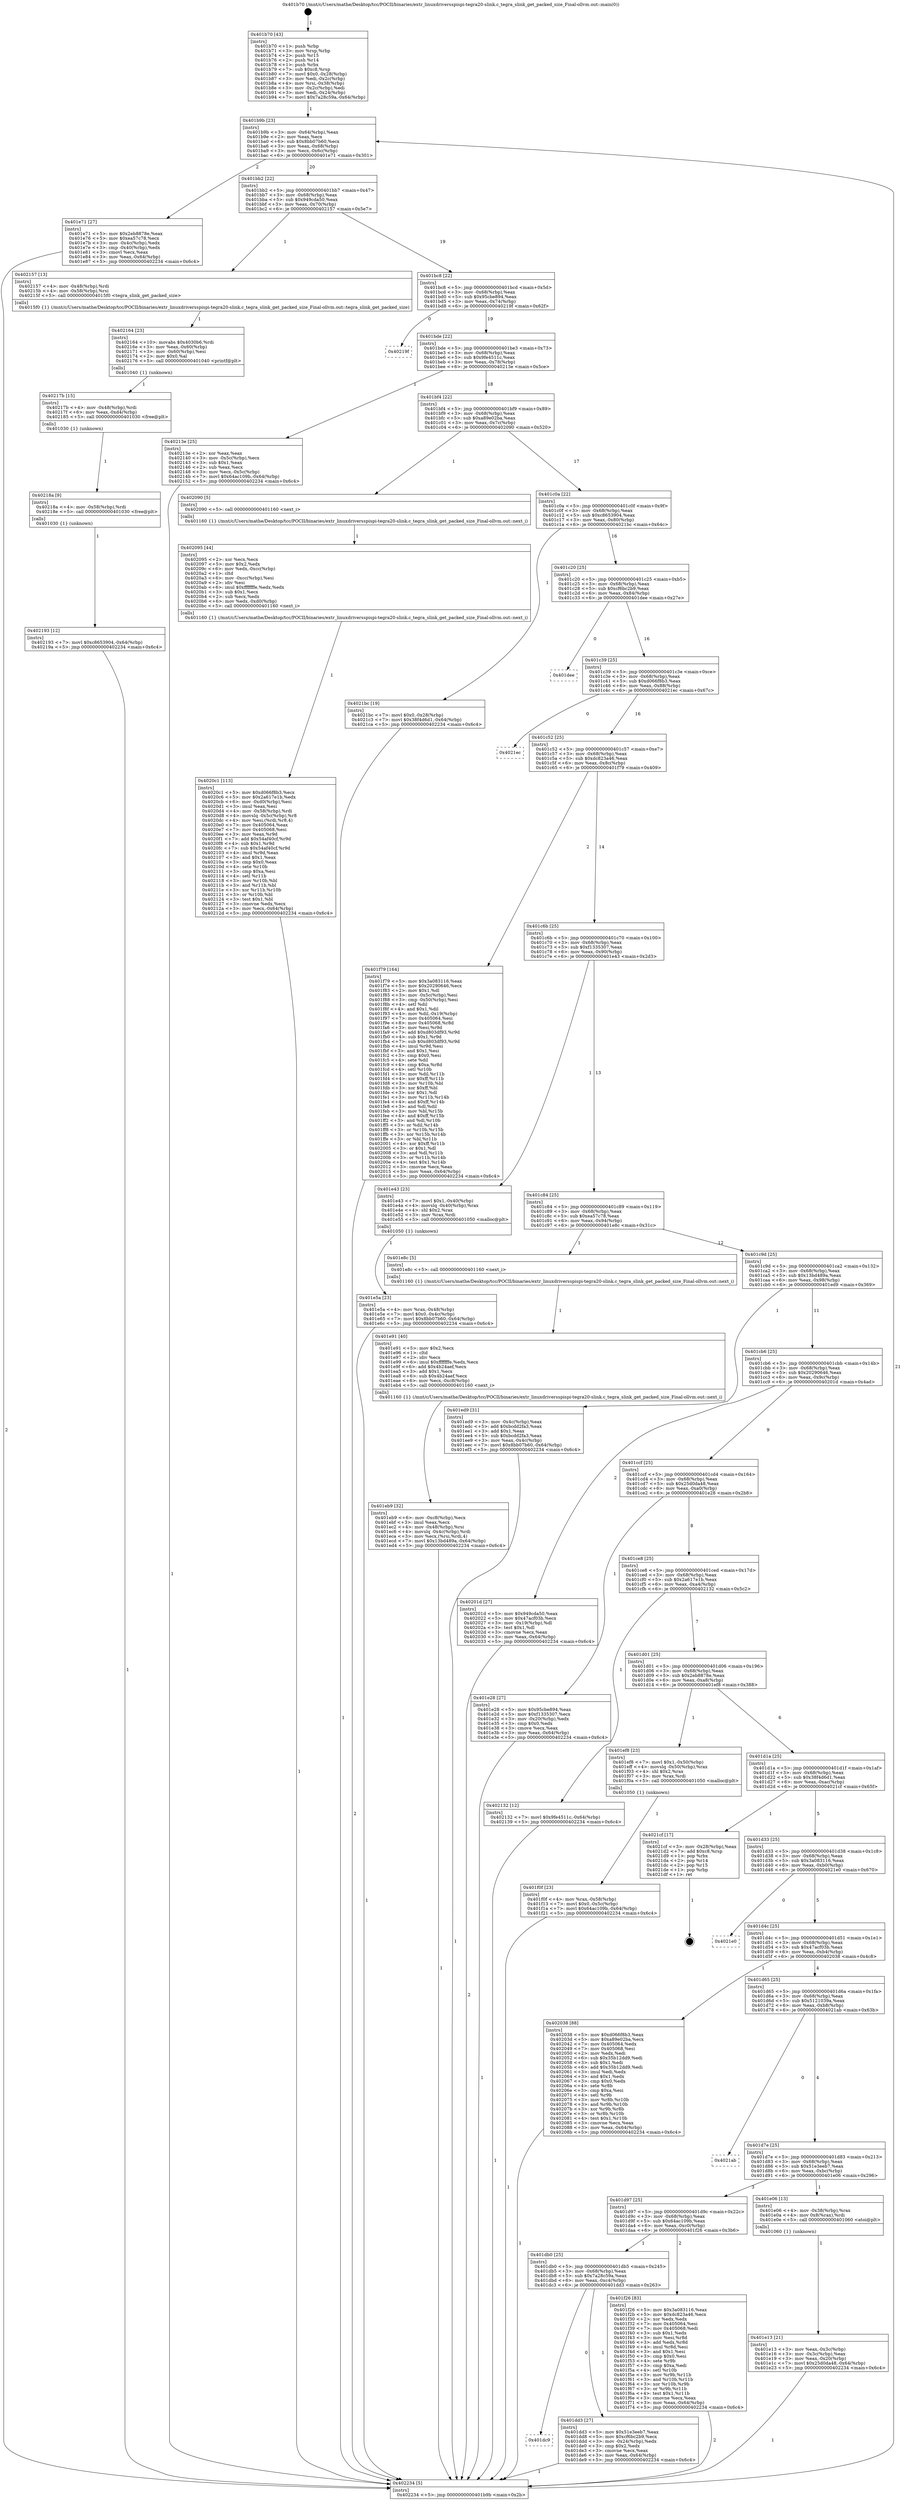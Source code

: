 digraph "0x401b70" {
  label = "0x401b70 (/mnt/c/Users/mathe/Desktop/tcc/POCII/binaries/extr_linuxdriversspispi-tegra20-slink.c_tegra_slink_get_packed_size_Final-ollvm.out::main(0))"
  labelloc = "t"
  node[shape=record]

  Entry [label="",width=0.3,height=0.3,shape=circle,fillcolor=black,style=filled]
  "0x401b9b" [label="{
     0x401b9b [23]\l
     | [instrs]\l
     &nbsp;&nbsp;0x401b9b \<+3\>: mov -0x64(%rbp),%eax\l
     &nbsp;&nbsp;0x401b9e \<+2\>: mov %eax,%ecx\l
     &nbsp;&nbsp;0x401ba0 \<+6\>: sub $0x8bb07b60,%ecx\l
     &nbsp;&nbsp;0x401ba6 \<+3\>: mov %eax,-0x68(%rbp)\l
     &nbsp;&nbsp;0x401ba9 \<+3\>: mov %ecx,-0x6c(%rbp)\l
     &nbsp;&nbsp;0x401bac \<+6\>: je 0000000000401e71 \<main+0x301\>\l
  }"]
  "0x401e71" [label="{
     0x401e71 [27]\l
     | [instrs]\l
     &nbsp;&nbsp;0x401e71 \<+5\>: mov $0x2eb8878e,%eax\l
     &nbsp;&nbsp;0x401e76 \<+5\>: mov $0xea57c78,%ecx\l
     &nbsp;&nbsp;0x401e7b \<+3\>: mov -0x4c(%rbp),%edx\l
     &nbsp;&nbsp;0x401e7e \<+3\>: cmp -0x40(%rbp),%edx\l
     &nbsp;&nbsp;0x401e81 \<+3\>: cmovl %ecx,%eax\l
     &nbsp;&nbsp;0x401e84 \<+3\>: mov %eax,-0x64(%rbp)\l
     &nbsp;&nbsp;0x401e87 \<+5\>: jmp 0000000000402234 \<main+0x6c4\>\l
  }"]
  "0x401bb2" [label="{
     0x401bb2 [22]\l
     | [instrs]\l
     &nbsp;&nbsp;0x401bb2 \<+5\>: jmp 0000000000401bb7 \<main+0x47\>\l
     &nbsp;&nbsp;0x401bb7 \<+3\>: mov -0x68(%rbp),%eax\l
     &nbsp;&nbsp;0x401bba \<+5\>: sub $0x949cda50,%eax\l
     &nbsp;&nbsp;0x401bbf \<+3\>: mov %eax,-0x70(%rbp)\l
     &nbsp;&nbsp;0x401bc2 \<+6\>: je 0000000000402157 \<main+0x5e7\>\l
  }"]
  Exit [label="",width=0.3,height=0.3,shape=circle,fillcolor=black,style=filled,peripheries=2]
  "0x402157" [label="{
     0x402157 [13]\l
     | [instrs]\l
     &nbsp;&nbsp;0x402157 \<+4\>: mov -0x48(%rbp),%rdi\l
     &nbsp;&nbsp;0x40215b \<+4\>: mov -0x58(%rbp),%rsi\l
     &nbsp;&nbsp;0x40215f \<+5\>: call 00000000004015f0 \<tegra_slink_get_packed_size\>\l
     | [calls]\l
     &nbsp;&nbsp;0x4015f0 \{1\} (/mnt/c/Users/mathe/Desktop/tcc/POCII/binaries/extr_linuxdriversspispi-tegra20-slink.c_tegra_slink_get_packed_size_Final-ollvm.out::tegra_slink_get_packed_size)\l
  }"]
  "0x401bc8" [label="{
     0x401bc8 [22]\l
     | [instrs]\l
     &nbsp;&nbsp;0x401bc8 \<+5\>: jmp 0000000000401bcd \<main+0x5d\>\l
     &nbsp;&nbsp;0x401bcd \<+3\>: mov -0x68(%rbp),%eax\l
     &nbsp;&nbsp;0x401bd0 \<+5\>: sub $0x95cbe894,%eax\l
     &nbsp;&nbsp;0x401bd5 \<+3\>: mov %eax,-0x74(%rbp)\l
     &nbsp;&nbsp;0x401bd8 \<+6\>: je 000000000040219f \<main+0x62f\>\l
  }"]
  "0x402193" [label="{
     0x402193 [12]\l
     | [instrs]\l
     &nbsp;&nbsp;0x402193 \<+7\>: movl $0xc8653904,-0x64(%rbp)\l
     &nbsp;&nbsp;0x40219a \<+5\>: jmp 0000000000402234 \<main+0x6c4\>\l
  }"]
  "0x40219f" [label="{
     0x40219f\l
  }", style=dashed]
  "0x401bde" [label="{
     0x401bde [22]\l
     | [instrs]\l
     &nbsp;&nbsp;0x401bde \<+5\>: jmp 0000000000401be3 \<main+0x73\>\l
     &nbsp;&nbsp;0x401be3 \<+3\>: mov -0x68(%rbp),%eax\l
     &nbsp;&nbsp;0x401be6 \<+5\>: sub $0x9fe4511c,%eax\l
     &nbsp;&nbsp;0x401beb \<+3\>: mov %eax,-0x78(%rbp)\l
     &nbsp;&nbsp;0x401bee \<+6\>: je 000000000040213e \<main+0x5ce\>\l
  }"]
  "0x40218a" [label="{
     0x40218a [9]\l
     | [instrs]\l
     &nbsp;&nbsp;0x40218a \<+4\>: mov -0x58(%rbp),%rdi\l
     &nbsp;&nbsp;0x40218e \<+5\>: call 0000000000401030 \<free@plt\>\l
     | [calls]\l
     &nbsp;&nbsp;0x401030 \{1\} (unknown)\l
  }"]
  "0x40213e" [label="{
     0x40213e [25]\l
     | [instrs]\l
     &nbsp;&nbsp;0x40213e \<+2\>: xor %eax,%eax\l
     &nbsp;&nbsp;0x402140 \<+3\>: mov -0x5c(%rbp),%ecx\l
     &nbsp;&nbsp;0x402143 \<+3\>: sub $0x1,%eax\l
     &nbsp;&nbsp;0x402146 \<+2\>: sub %eax,%ecx\l
     &nbsp;&nbsp;0x402148 \<+3\>: mov %ecx,-0x5c(%rbp)\l
     &nbsp;&nbsp;0x40214b \<+7\>: movl $0x64ac109b,-0x64(%rbp)\l
     &nbsp;&nbsp;0x402152 \<+5\>: jmp 0000000000402234 \<main+0x6c4\>\l
  }"]
  "0x401bf4" [label="{
     0x401bf4 [22]\l
     | [instrs]\l
     &nbsp;&nbsp;0x401bf4 \<+5\>: jmp 0000000000401bf9 \<main+0x89\>\l
     &nbsp;&nbsp;0x401bf9 \<+3\>: mov -0x68(%rbp),%eax\l
     &nbsp;&nbsp;0x401bfc \<+5\>: sub $0xa89e02ba,%eax\l
     &nbsp;&nbsp;0x401c01 \<+3\>: mov %eax,-0x7c(%rbp)\l
     &nbsp;&nbsp;0x401c04 \<+6\>: je 0000000000402090 \<main+0x520\>\l
  }"]
  "0x40217b" [label="{
     0x40217b [15]\l
     | [instrs]\l
     &nbsp;&nbsp;0x40217b \<+4\>: mov -0x48(%rbp),%rdi\l
     &nbsp;&nbsp;0x40217f \<+6\>: mov %eax,-0xd4(%rbp)\l
     &nbsp;&nbsp;0x402185 \<+5\>: call 0000000000401030 \<free@plt\>\l
     | [calls]\l
     &nbsp;&nbsp;0x401030 \{1\} (unknown)\l
  }"]
  "0x402090" [label="{
     0x402090 [5]\l
     | [instrs]\l
     &nbsp;&nbsp;0x402090 \<+5\>: call 0000000000401160 \<next_i\>\l
     | [calls]\l
     &nbsp;&nbsp;0x401160 \{1\} (/mnt/c/Users/mathe/Desktop/tcc/POCII/binaries/extr_linuxdriversspispi-tegra20-slink.c_tegra_slink_get_packed_size_Final-ollvm.out::next_i)\l
  }"]
  "0x401c0a" [label="{
     0x401c0a [22]\l
     | [instrs]\l
     &nbsp;&nbsp;0x401c0a \<+5\>: jmp 0000000000401c0f \<main+0x9f\>\l
     &nbsp;&nbsp;0x401c0f \<+3\>: mov -0x68(%rbp),%eax\l
     &nbsp;&nbsp;0x401c12 \<+5\>: sub $0xc8653904,%eax\l
     &nbsp;&nbsp;0x401c17 \<+3\>: mov %eax,-0x80(%rbp)\l
     &nbsp;&nbsp;0x401c1a \<+6\>: je 00000000004021bc \<main+0x64c\>\l
  }"]
  "0x402164" [label="{
     0x402164 [23]\l
     | [instrs]\l
     &nbsp;&nbsp;0x402164 \<+10\>: movabs $0x4030b6,%rdi\l
     &nbsp;&nbsp;0x40216e \<+3\>: mov %eax,-0x60(%rbp)\l
     &nbsp;&nbsp;0x402171 \<+3\>: mov -0x60(%rbp),%esi\l
     &nbsp;&nbsp;0x402174 \<+2\>: mov $0x0,%al\l
     &nbsp;&nbsp;0x402176 \<+5\>: call 0000000000401040 \<printf@plt\>\l
     | [calls]\l
     &nbsp;&nbsp;0x401040 \{1\} (unknown)\l
  }"]
  "0x4021bc" [label="{
     0x4021bc [19]\l
     | [instrs]\l
     &nbsp;&nbsp;0x4021bc \<+7\>: movl $0x0,-0x28(%rbp)\l
     &nbsp;&nbsp;0x4021c3 \<+7\>: movl $0x38f4d6d1,-0x64(%rbp)\l
     &nbsp;&nbsp;0x4021ca \<+5\>: jmp 0000000000402234 \<main+0x6c4\>\l
  }"]
  "0x401c20" [label="{
     0x401c20 [25]\l
     | [instrs]\l
     &nbsp;&nbsp;0x401c20 \<+5\>: jmp 0000000000401c25 \<main+0xb5\>\l
     &nbsp;&nbsp;0x401c25 \<+3\>: mov -0x68(%rbp),%eax\l
     &nbsp;&nbsp;0x401c28 \<+5\>: sub $0xcf6bc2b9,%eax\l
     &nbsp;&nbsp;0x401c2d \<+6\>: mov %eax,-0x84(%rbp)\l
     &nbsp;&nbsp;0x401c33 \<+6\>: je 0000000000401dee \<main+0x27e\>\l
  }"]
  "0x4020c1" [label="{
     0x4020c1 [113]\l
     | [instrs]\l
     &nbsp;&nbsp;0x4020c1 \<+5\>: mov $0xd066f8b3,%ecx\l
     &nbsp;&nbsp;0x4020c6 \<+5\>: mov $0x2a617e1b,%edx\l
     &nbsp;&nbsp;0x4020cb \<+6\>: mov -0xd0(%rbp),%esi\l
     &nbsp;&nbsp;0x4020d1 \<+3\>: imul %eax,%esi\l
     &nbsp;&nbsp;0x4020d4 \<+4\>: mov -0x58(%rbp),%rdi\l
     &nbsp;&nbsp;0x4020d8 \<+4\>: movslq -0x5c(%rbp),%r8\l
     &nbsp;&nbsp;0x4020dc \<+4\>: mov %esi,(%rdi,%r8,4)\l
     &nbsp;&nbsp;0x4020e0 \<+7\>: mov 0x405064,%eax\l
     &nbsp;&nbsp;0x4020e7 \<+7\>: mov 0x405068,%esi\l
     &nbsp;&nbsp;0x4020ee \<+3\>: mov %eax,%r9d\l
     &nbsp;&nbsp;0x4020f1 \<+7\>: add $0x54af40cf,%r9d\l
     &nbsp;&nbsp;0x4020f8 \<+4\>: sub $0x1,%r9d\l
     &nbsp;&nbsp;0x4020fc \<+7\>: sub $0x54af40cf,%r9d\l
     &nbsp;&nbsp;0x402103 \<+4\>: imul %r9d,%eax\l
     &nbsp;&nbsp;0x402107 \<+3\>: and $0x1,%eax\l
     &nbsp;&nbsp;0x40210a \<+3\>: cmp $0x0,%eax\l
     &nbsp;&nbsp;0x40210d \<+4\>: sete %r10b\l
     &nbsp;&nbsp;0x402111 \<+3\>: cmp $0xa,%esi\l
     &nbsp;&nbsp;0x402114 \<+4\>: setl %r11b\l
     &nbsp;&nbsp;0x402118 \<+3\>: mov %r10b,%bl\l
     &nbsp;&nbsp;0x40211b \<+3\>: and %r11b,%bl\l
     &nbsp;&nbsp;0x40211e \<+3\>: xor %r11b,%r10b\l
     &nbsp;&nbsp;0x402121 \<+3\>: or %r10b,%bl\l
     &nbsp;&nbsp;0x402124 \<+3\>: test $0x1,%bl\l
     &nbsp;&nbsp;0x402127 \<+3\>: cmovne %edx,%ecx\l
     &nbsp;&nbsp;0x40212a \<+3\>: mov %ecx,-0x64(%rbp)\l
     &nbsp;&nbsp;0x40212d \<+5\>: jmp 0000000000402234 \<main+0x6c4\>\l
  }"]
  "0x401dee" [label="{
     0x401dee\l
  }", style=dashed]
  "0x401c39" [label="{
     0x401c39 [25]\l
     | [instrs]\l
     &nbsp;&nbsp;0x401c39 \<+5\>: jmp 0000000000401c3e \<main+0xce\>\l
     &nbsp;&nbsp;0x401c3e \<+3\>: mov -0x68(%rbp),%eax\l
     &nbsp;&nbsp;0x401c41 \<+5\>: sub $0xd066f8b3,%eax\l
     &nbsp;&nbsp;0x401c46 \<+6\>: mov %eax,-0x88(%rbp)\l
     &nbsp;&nbsp;0x401c4c \<+6\>: je 00000000004021ec \<main+0x67c\>\l
  }"]
  "0x402095" [label="{
     0x402095 [44]\l
     | [instrs]\l
     &nbsp;&nbsp;0x402095 \<+2\>: xor %ecx,%ecx\l
     &nbsp;&nbsp;0x402097 \<+5\>: mov $0x2,%edx\l
     &nbsp;&nbsp;0x40209c \<+6\>: mov %edx,-0xcc(%rbp)\l
     &nbsp;&nbsp;0x4020a2 \<+1\>: cltd\l
     &nbsp;&nbsp;0x4020a3 \<+6\>: mov -0xcc(%rbp),%esi\l
     &nbsp;&nbsp;0x4020a9 \<+2\>: idiv %esi\l
     &nbsp;&nbsp;0x4020ab \<+6\>: imul $0xfffffffe,%edx,%edx\l
     &nbsp;&nbsp;0x4020b1 \<+3\>: sub $0x1,%ecx\l
     &nbsp;&nbsp;0x4020b4 \<+2\>: sub %ecx,%edx\l
     &nbsp;&nbsp;0x4020b6 \<+6\>: mov %edx,-0xd0(%rbp)\l
     &nbsp;&nbsp;0x4020bc \<+5\>: call 0000000000401160 \<next_i\>\l
     | [calls]\l
     &nbsp;&nbsp;0x401160 \{1\} (/mnt/c/Users/mathe/Desktop/tcc/POCII/binaries/extr_linuxdriversspispi-tegra20-slink.c_tegra_slink_get_packed_size_Final-ollvm.out::next_i)\l
  }"]
  "0x4021ec" [label="{
     0x4021ec\l
  }", style=dashed]
  "0x401c52" [label="{
     0x401c52 [25]\l
     | [instrs]\l
     &nbsp;&nbsp;0x401c52 \<+5\>: jmp 0000000000401c57 \<main+0xe7\>\l
     &nbsp;&nbsp;0x401c57 \<+3\>: mov -0x68(%rbp),%eax\l
     &nbsp;&nbsp;0x401c5a \<+5\>: sub $0xdc823a46,%eax\l
     &nbsp;&nbsp;0x401c5f \<+6\>: mov %eax,-0x8c(%rbp)\l
     &nbsp;&nbsp;0x401c65 \<+6\>: je 0000000000401f79 \<main+0x409\>\l
  }"]
  "0x401f0f" [label="{
     0x401f0f [23]\l
     | [instrs]\l
     &nbsp;&nbsp;0x401f0f \<+4\>: mov %rax,-0x58(%rbp)\l
     &nbsp;&nbsp;0x401f13 \<+7\>: movl $0x0,-0x5c(%rbp)\l
     &nbsp;&nbsp;0x401f1a \<+7\>: movl $0x64ac109b,-0x64(%rbp)\l
     &nbsp;&nbsp;0x401f21 \<+5\>: jmp 0000000000402234 \<main+0x6c4\>\l
  }"]
  "0x401f79" [label="{
     0x401f79 [164]\l
     | [instrs]\l
     &nbsp;&nbsp;0x401f79 \<+5\>: mov $0x3a083116,%eax\l
     &nbsp;&nbsp;0x401f7e \<+5\>: mov $0x20290646,%ecx\l
     &nbsp;&nbsp;0x401f83 \<+2\>: mov $0x1,%dl\l
     &nbsp;&nbsp;0x401f85 \<+3\>: mov -0x5c(%rbp),%esi\l
     &nbsp;&nbsp;0x401f88 \<+3\>: cmp -0x50(%rbp),%esi\l
     &nbsp;&nbsp;0x401f8b \<+4\>: setl %dil\l
     &nbsp;&nbsp;0x401f8f \<+4\>: and $0x1,%dil\l
     &nbsp;&nbsp;0x401f93 \<+4\>: mov %dil,-0x19(%rbp)\l
     &nbsp;&nbsp;0x401f97 \<+7\>: mov 0x405064,%esi\l
     &nbsp;&nbsp;0x401f9e \<+8\>: mov 0x405068,%r8d\l
     &nbsp;&nbsp;0x401fa6 \<+3\>: mov %esi,%r9d\l
     &nbsp;&nbsp;0x401fa9 \<+7\>: add $0xd803df93,%r9d\l
     &nbsp;&nbsp;0x401fb0 \<+4\>: sub $0x1,%r9d\l
     &nbsp;&nbsp;0x401fb4 \<+7\>: sub $0xd803df93,%r9d\l
     &nbsp;&nbsp;0x401fbb \<+4\>: imul %r9d,%esi\l
     &nbsp;&nbsp;0x401fbf \<+3\>: and $0x1,%esi\l
     &nbsp;&nbsp;0x401fc2 \<+3\>: cmp $0x0,%esi\l
     &nbsp;&nbsp;0x401fc5 \<+4\>: sete %dil\l
     &nbsp;&nbsp;0x401fc9 \<+4\>: cmp $0xa,%r8d\l
     &nbsp;&nbsp;0x401fcd \<+4\>: setl %r10b\l
     &nbsp;&nbsp;0x401fd1 \<+3\>: mov %dil,%r11b\l
     &nbsp;&nbsp;0x401fd4 \<+4\>: xor $0xff,%r11b\l
     &nbsp;&nbsp;0x401fd8 \<+3\>: mov %r10b,%bl\l
     &nbsp;&nbsp;0x401fdb \<+3\>: xor $0xff,%bl\l
     &nbsp;&nbsp;0x401fde \<+3\>: xor $0x1,%dl\l
     &nbsp;&nbsp;0x401fe1 \<+3\>: mov %r11b,%r14b\l
     &nbsp;&nbsp;0x401fe4 \<+4\>: and $0xff,%r14b\l
     &nbsp;&nbsp;0x401fe8 \<+3\>: and %dl,%dil\l
     &nbsp;&nbsp;0x401feb \<+3\>: mov %bl,%r15b\l
     &nbsp;&nbsp;0x401fee \<+4\>: and $0xff,%r15b\l
     &nbsp;&nbsp;0x401ff2 \<+3\>: and %dl,%r10b\l
     &nbsp;&nbsp;0x401ff5 \<+3\>: or %dil,%r14b\l
     &nbsp;&nbsp;0x401ff8 \<+3\>: or %r10b,%r15b\l
     &nbsp;&nbsp;0x401ffb \<+3\>: xor %r15b,%r14b\l
     &nbsp;&nbsp;0x401ffe \<+3\>: or %bl,%r11b\l
     &nbsp;&nbsp;0x402001 \<+4\>: xor $0xff,%r11b\l
     &nbsp;&nbsp;0x402005 \<+3\>: or $0x1,%dl\l
     &nbsp;&nbsp;0x402008 \<+3\>: and %dl,%r11b\l
     &nbsp;&nbsp;0x40200b \<+3\>: or %r11b,%r14b\l
     &nbsp;&nbsp;0x40200e \<+4\>: test $0x1,%r14b\l
     &nbsp;&nbsp;0x402012 \<+3\>: cmovne %ecx,%eax\l
     &nbsp;&nbsp;0x402015 \<+3\>: mov %eax,-0x64(%rbp)\l
     &nbsp;&nbsp;0x402018 \<+5\>: jmp 0000000000402234 \<main+0x6c4\>\l
  }"]
  "0x401c6b" [label="{
     0x401c6b [25]\l
     | [instrs]\l
     &nbsp;&nbsp;0x401c6b \<+5\>: jmp 0000000000401c70 \<main+0x100\>\l
     &nbsp;&nbsp;0x401c70 \<+3\>: mov -0x68(%rbp),%eax\l
     &nbsp;&nbsp;0x401c73 \<+5\>: sub $0xf1335307,%eax\l
     &nbsp;&nbsp;0x401c78 \<+6\>: mov %eax,-0x90(%rbp)\l
     &nbsp;&nbsp;0x401c7e \<+6\>: je 0000000000401e43 \<main+0x2d3\>\l
  }"]
  "0x401eb9" [label="{
     0x401eb9 [32]\l
     | [instrs]\l
     &nbsp;&nbsp;0x401eb9 \<+6\>: mov -0xc8(%rbp),%ecx\l
     &nbsp;&nbsp;0x401ebf \<+3\>: imul %eax,%ecx\l
     &nbsp;&nbsp;0x401ec2 \<+4\>: mov -0x48(%rbp),%rsi\l
     &nbsp;&nbsp;0x401ec6 \<+4\>: movslq -0x4c(%rbp),%rdi\l
     &nbsp;&nbsp;0x401eca \<+3\>: mov %ecx,(%rsi,%rdi,4)\l
     &nbsp;&nbsp;0x401ecd \<+7\>: movl $0x13bd489a,-0x64(%rbp)\l
     &nbsp;&nbsp;0x401ed4 \<+5\>: jmp 0000000000402234 \<main+0x6c4\>\l
  }"]
  "0x401e43" [label="{
     0x401e43 [23]\l
     | [instrs]\l
     &nbsp;&nbsp;0x401e43 \<+7\>: movl $0x1,-0x40(%rbp)\l
     &nbsp;&nbsp;0x401e4a \<+4\>: movslq -0x40(%rbp),%rax\l
     &nbsp;&nbsp;0x401e4e \<+4\>: shl $0x2,%rax\l
     &nbsp;&nbsp;0x401e52 \<+3\>: mov %rax,%rdi\l
     &nbsp;&nbsp;0x401e55 \<+5\>: call 0000000000401050 \<malloc@plt\>\l
     | [calls]\l
     &nbsp;&nbsp;0x401050 \{1\} (unknown)\l
  }"]
  "0x401c84" [label="{
     0x401c84 [25]\l
     | [instrs]\l
     &nbsp;&nbsp;0x401c84 \<+5\>: jmp 0000000000401c89 \<main+0x119\>\l
     &nbsp;&nbsp;0x401c89 \<+3\>: mov -0x68(%rbp),%eax\l
     &nbsp;&nbsp;0x401c8c \<+5\>: sub $0xea57c78,%eax\l
     &nbsp;&nbsp;0x401c91 \<+6\>: mov %eax,-0x94(%rbp)\l
     &nbsp;&nbsp;0x401c97 \<+6\>: je 0000000000401e8c \<main+0x31c\>\l
  }"]
  "0x401e91" [label="{
     0x401e91 [40]\l
     | [instrs]\l
     &nbsp;&nbsp;0x401e91 \<+5\>: mov $0x2,%ecx\l
     &nbsp;&nbsp;0x401e96 \<+1\>: cltd\l
     &nbsp;&nbsp;0x401e97 \<+2\>: idiv %ecx\l
     &nbsp;&nbsp;0x401e99 \<+6\>: imul $0xfffffffe,%edx,%ecx\l
     &nbsp;&nbsp;0x401e9f \<+6\>: add $0x4b24aef,%ecx\l
     &nbsp;&nbsp;0x401ea5 \<+3\>: add $0x1,%ecx\l
     &nbsp;&nbsp;0x401ea8 \<+6\>: sub $0x4b24aef,%ecx\l
     &nbsp;&nbsp;0x401eae \<+6\>: mov %ecx,-0xc8(%rbp)\l
     &nbsp;&nbsp;0x401eb4 \<+5\>: call 0000000000401160 \<next_i\>\l
     | [calls]\l
     &nbsp;&nbsp;0x401160 \{1\} (/mnt/c/Users/mathe/Desktop/tcc/POCII/binaries/extr_linuxdriversspispi-tegra20-slink.c_tegra_slink_get_packed_size_Final-ollvm.out::next_i)\l
  }"]
  "0x401e8c" [label="{
     0x401e8c [5]\l
     | [instrs]\l
     &nbsp;&nbsp;0x401e8c \<+5\>: call 0000000000401160 \<next_i\>\l
     | [calls]\l
     &nbsp;&nbsp;0x401160 \{1\} (/mnt/c/Users/mathe/Desktop/tcc/POCII/binaries/extr_linuxdriversspispi-tegra20-slink.c_tegra_slink_get_packed_size_Final-ollvm.out::next_i)\l
  }"]
  "0x401c9d" [label="{
     0x401c9d [25]\l
     | [instrs]\l
     &nbsp;&nbsp;0x401c9d \<+5\>: jmp 0000000000401ca2 \<main+0x132\>\l
     &nbsp;&nbsp;0x401ca2 \<+3\>: mov -0x68(%rbp),%eax\l
     &nbsp;&nbsp;0x401ca5 \<+5\>: sub $0x13bd489a,%eax\l
     &nbsp;&nbsp;0x401caa \<+6\>: mov %eax,-0x98(%rbp)\l
     &nbsp;&nbsp;0x401cb0 \<+6\>: je 0000000000401ed9 \<main+0x369\>\l
  }"]
  "0x401e5a" [label="{
     0x401e5a [23]\l
     | [instrs]\l
     &nbsp;&nbsp;0x401e5a \<+4\>: mov %rax,-0x48(%rbp)\l
     &nbsp;&nbsp;0x401e5e \<+7\>: movl $0x0,-0x4c(%rbp)\l
     &nbsp;&nbsp;0x401e65 \<+7\>: movl $0x8bb07b60,-0x64(%rbp)\l
     &nbsp;&nbsp;0x401e6c \<+5\>: jmp 0000000000402234 \<main+0x6c4\>\l
  }"]
  "0x401ed9" [label="{
     0x401ed9 [31]\l
     | [instrs]\l
     &nbsp;&nbsp;0x401ed9 \<+3\>: mov -0x4c(%rbp),%eax\l
     &nbsp;&nbsp;0x401edc \<+5\>: add $0xbcdd2fa3,%eax\l
     &nbsp;&nbsp;0x401ee1 \<+3\>: add $0x1,%eax\l
     &nbsp;&nbsp;0x401ee4 \<+5\>: sub $0xbcdd2fa3,%eax\l
     &nbsp;&nbsp;0x401ee9 \<+3\>: mov %eax,-0x4c(%rbp)\l
     &nbsp;&nbsp;0x401eec \<+7\>: movl $0x8bb07b60,-0x64(%rbp)\l
     &nbsp;&nbsp;0x401ef3 \<+5\>: jmp 0000000000402234 \<main+0x6c4\>\l
  }"]
  "0x401cb6" [label="{
     0x401cb6 [25]\l
     | [instrs]\l
     &nbsp;&nbsp;0x401cb6 \<+5\>: jmp 0000000000401cbb \<main+0x14b\>\l
     &nbsp;&nbsp;0x401cbb \<+3\>: mov -0x68(%rbp),%eax\l
     &nbsp;&nbsp;0x401cbe \<+5\>: sub $0x20290646,%eax\l
     &nbsp;&nbsp;0x401cc3 \<+6\>: mov %eax,-0x9c(%rbp)\l
     &nbsp;&nbsp;0x401cc9 \<+6\>: je 000000000040201d \<main+0x4ad\>\l
  }"]
  "0x401e13" [label="{
     0x401e13 [21]\l
     | [instrs]\l
     &nbsp;&nbsp;0x401e13 \<+3\>: mov %eax,-0x3c(%rbp)\l
     &nbsp;&nbsp;0x401e16 \<+3\>: mov -0x3c(%rbp),%eax\l
     &nbsp;&nbsp;0x401e19 \<+3\>: mov %eax,-0x20(%rbp)\l
     &nbsp;&nbsp;0x401e1c \<+7\>: movl $0x25d0da48,-0x64(%rbp)\l
     &nbsp;&nbsp;0x401e23 \<+5\>: jmp 0000000000402234 \<main+0x6c4\>\l
  }"]
  "0x40201d" [label="{
     0x40201d [27]\l
     | [instrs]\l
     &nbsp;&nbsp;0x40201d \<+5\>: mov $0x949cda50,%eax\l
     &nbsp;&nbsp;0x402022 \<+5\>: mov $0x47acf03b,%ecx\l
     &nbsp;&nbsp;0x402027 \<+3\>: mov -0x19(%rbp),%dl\l
     &nbsp;&nbsp;0x40202a \<+3\>: test $0x1,%dl\l
     &nbsp;&nbsp;0x40202d \<+3\>: cmovne %ecx,%eax\l
     &nbsp;&nbsp;0x402030 \<+3\>: mov %eax,-0x64(%rbp)\l
     &nbsp;&nbsp;0x402033 \<+5\>: jmp 0000000000402234 \<main+0x6c4\>\l
  }"]
  "0x401ccf" [label="{
     0x401ccf [25]\l
     | [instrs]\l
     &nbsp;&nbsp;0x401ccf \<+5\>: jmp 0000000000401cd4 \<main+0x164\>\l
     &nbsp;&nbsp;0x401cd4 \<+3\>: mov -0x68(%rbp),%eax\l
     &nbsp;&nbsp;0x401cd7 \<+5\>: sub $0x25d0da48,%eax\l
     &nbsp;&nbsp;0x401cdc \<+6\>: mov %eax,-0xa0(%rbp)\l
     &nbsp;&nbsp;0x401ce2 \<+6\>: je 0000000000401e28 \<main+0x2b8\>\l
  }"]
  "0x401b70" [label="{
     0x401b70 [43]\l
     | [instrs]\l
     &nbsp;&nbsp;0x401b70 \<+1\>: push %rbp\l
     &nbsp;&nbsp;0x401b71 \<+3\>: mov %rsp,%rbp\l
     &nbsp;&nbsp;0x401b74 \<+2\>: push %r15\l
     &nbsp;&nbsp;0x401b76 \<+2\>: push %r14\l
     &nbsp;&nbsp;0x401b78 \<+1\>: push %rbx\l
     &nbsp;&nbsp;0x401b79 \<+7\>: sub $0xc8,%rsp\l
     &nbsp;&nbsp;0x401b80 \<+7\>: movl $0x0,-0x28(%rbp)\l
     &nbsp;&nbsp;0x401b87 \<+3\>: mov %edi,-0x2c(%rbp)\l
     &nbsp;&nbsp;0x401b8a \<+4\>: mov %rsi,-0x38(%rbp)\l
     &nbsp;&nbsp;0x401b8e \<+3\>: mov -0x2c(%rbp),%edi\l
     &nbsp;&nbsp;0x401b91 \<+3\>: mov %edi,-0x24(%rbp)\l
     &nbsp;&nbsp;0x401b94 \<+7\>: movl $0x7a28c59a,-0x64(%rbp)\l
  }"]
  "0x401e28" [label="{
     0x401e28 [27]\l
     | [instrs]\l
     &nbsp;&nbsp;0x401e28 \<+5\>: mov $0x95cbe894,%eax\l
     &nbsp;&nbsp;0x401e2d \<+5\>: mov $0xf1335307,%ecx\l
     &nbsp;&nbsp;0x401e32 \<+3\>: mov -0x20(%rbp),%edx\l
     &nbsp;&nbsp;0x401e35 \<+3\>: cmp $0x0,%edx\l
     &nbsp;&nbsp;0x401e38 \<+3\>: cmove %ecx,%eax\l
     &nbsp;&nbsp;0x401e3b \<+3\>: mov %eax,-0x64(%rbp)\l
     &nbsp;&nbsp;0x401e3e \<+5\>: jmp 0000000000402234 \<main+0x6c4\>\l
  }"]
  "0x401ce8" [label="{
     0x401ce8 [25]\l
     | [instrs]\l
     &nbsp;&nbsp;0x401ce8 \<+5\>: jmp 0000000000401ced \<main+0x17d\>\l
     &nbsp;&nbsp;0x401ced \<+3\>: mov -0x68(%rbp),%eax\l
     &nbsp;&nbsp;0x401cf0 \<+5\>: sub $0x2a617e1b,%eax\l
     &nbsp;&nbsp;0x401cf5 \<+6\>: mov %eax,-0xa4(%rbp)\l
     &nbsp;&nbsp;0x401cfb \<+6\>: je 0000000000402132 \<main+0x5c2\>\l
  }"]
  "0x402234" [label="{
     0x402234 [5]\l
     | [instrs]\l
     &nbsp;&nbsp;0x402234 \<+5\>: jmp 0000000000401b9b \<main+0x2b\>\l
  }"]
  "0x402132" [label="{
     0x402132 [12]\l
     | [instrs]\l
     &nbsp;&nbsp;0x402132 \<+7\>: movl $0x9fe4511c,-0x64(%rbp)\l
     &nbsp;&nbsp;0x402139 \<+5\>: jmp 0000000000402234 \<main+0x6c4\>\l
  }"]
  "0x401d01" [label="{
     0x401d01 [25]\l
     | [instrs]\l
     &nbsp;&nbsp;0x401d01 \<+5\>: jmp 0000000000401d06 \<main+0x196\>\l
     &nbsp;&nbsp;0x401d06 \<+3\>: mov -0x68(%rbp),%eax\l
     &nbsp;&nbsp;0x401d09 \<+5\>: sub $0x2eb8878e,%eax\l
     &nbsp;&nbsp;0x401d0e \<+6\>: mov %eax,-0xa8(%rbp)\l
     &nbsp;&nbsp;0x401d14 \<+6\>: je 0000000000401ef8 \<main+0x388\>\l
  }"]
  "0x401dc9" [label="{
     0x401dc9\l
  }", style=dashed]
  "0x401ef8" [label="{
     0x401ef8 [23]\l
     | [instrs]\l
     &nbsp;&nbsp;0x401ef8 \<+7\>: movl $0x1,-0x50(%rbp)\l
     &nbsp;&nbsp;0x401eff \<+4\>: movslq -0x50(%rbp),%rax\l
     &nbsp;&nbsp;0x401f03 \<+4\>: shl $0x2,%rax\l
     &nbsp;&nbsp;0x401f07 \<+3\>: mov %rax,%rdi\l
     &nbsp;&nbsp;0x401f0a \<+5\>: call 0000000000401050 \<malloc@plt\>\l
     | [calls]\l
     &nbsp;&nbsp;0x401050 \{1\} (unknown)\l
  }"]
  "0x401d1a" [label="{
     0x401d1a [25]\l
     | [instrs]\l
     &nbsp;&nbsp;0x401d1a \<+5\>: jmp 0000000000401d1f \<main+0x1af\>\l
     &nbsp;&nbsp;0x401d1f \<+3\>: mov -0x68(%rbp),%eax\l
     &nbsp;&nbsp;0x401d22 \<+5\>: sub $0x38f4d6d1,%eax\l
     &nbsp;&nbsp;0x401d27 \<+6\>: mov %eax,-0xac(%rbp)\l
     &nbsp;&nbsp;0x401d2d \<+6\>: je 00000000004021cf \<main+0x65f\>\l
  }"]
  "0x401dd3" [label="{
     0x401dd3 [27]\l
     | [instrs]\l
     &nbsp;&nbsp;0x401dd3 \<+5\>: mov $0x51e3eeb7,%eax\l
     &nbsp;&nbsp;0x401dd8 \<+5\>: mov $0xcf6bc2b9,%ecx\l
     &nbsp;&nbsp;0x401ddd \<+3\>: mov -0x24(%rbp),%edx\l
     &nbsp;&nbsp;0x401de0 \<+3\>: cmp $0x2,%edx\l
     &nbsp;&nbsp;0x401de3 \<+3\>: cmovne %ecx,%eax\l
     &nbsp;&nbsp;0x401de6 \<+3\>: mov %eax,-0x64(%rbp)\l
     &nbsp;&nbsp;0x401de9 \<+5\>: jmp 0000000000402234 \<main+0x6c4\>\l
  }"]
  "0x4021cf" [label="{
     0x4021cf [17]\l
     | [instrs]\l
     &nbsp;&nbsp;0x4021cf \<+3\>: mov -0x28(%rbp),%eax\l
     &nbsp;&nbsp;0x4021d2 \<+7\>: add $0xc8,%rsp\l
     &nbsp;&nbsp;0x4021d9 \<+1\>: pop %rbx\l
     &nbsp;&nbsp;0x4021da \<+2\>: pop %r14\l
     &nbsp;&nbsp;0x4021dc \<+2\>: pop %r15\l
     &nbsp;&nbsp;0x4021de \<+1\>: pop %rbp\l
     &nbsp;&nbsp;0x4021df \<+1\>: ret\l
  }"]
  "0x401d33" [label="{
     0x401d33 [25]\l
     | [instrs]\l
     &nbsp;&nbsp;0x401d33 \<+5\>: jmp 0000000000401d38 \<main+0x1c8\>\l
     &nbsp;&nbsp;0x401d38 \<+3\>: mov -0x68(%rbp),%eax\l
     &nbsp;&nbsp;0x401d3b \<+5\>: sub $0x3a083116,%eax\l
     &nbsp;&nbsp;0x401d40 \<+6\>: mov %eax,-0xb0(%rbp)\l
     &nbsp;&nbsp;0x401d46 \<+6\>: je 00000000004021e0 \<main+0x670\>\l
  }"]
  "0x401db0" [label="{
     0x401db0 [25]\l
     | [instrs]\l
     &nbsp;&nbsp;0x401db0 \<+5\>: jmp 0000000000401db5 \<main+0x245\>\l
     &nbsp;&nbsp;0x401db5 \<+3\>: mov -0x68(%rbp),%eax\l
     &nbsp;&nbsp;0x401db8 \<+5\>: sub $0x7a28c59a,%eax\l
     &nbsp;&nbsp;0x401dbd \<+6\>: mov %eax,-0xc4(%rbp)\l
     &nbsp;&nbsp;0x401dc3 \<+6\>: je 0000000000401dd3 \<main+0x263\>\l
  }"]
  "0x4021e0" [label="{
     0x4021e0\l
  }", style=dashed]
  "0x401d4c" [label="{
     0x401d4c [25]\l
     | [instrs]\l
     &nbsp;&nbsp;0x401d4c \<+5\>: jmp 0000000000401d51 \<main+0x1e1\>\l
     &nbsp;&nbsp;0x401d51 \<+3\>: mov -0x68(%rbp),%eax\l
     &nbsp;&nbsp;0x401d54 \<+5\>: sub $0x47acf03b,%eax\l
     &nbsp;&nbsp;0x401d59 \<+6\>: mov %eax,-0xb4(%rbp)\l
     &nbsp;&nbsp;0x401d5f \<+6\>: je 0000000000402038 \<main+0x4c8\>\l
  }"]
  "0x401f26" [label="{
     0x401f26 [83]\l
     | [instrs]\l
     &nbsp;&nbsp;0x401f26 \<+5\>: mov $0x3a083116,%eax\l
     &nbsp;&nbsp;0x401f2b \<+5\>: mov $0xdc823a46,%ecx\l
     &nbsp;&nbsp;0x401f30 \<+2\>: xor %edx,%edx\l
     &nbsp;&nbsp;0x401f32 \<+7\>: mov 0x405064,%esi\l
     &nbsp;&nbsp;0x401f39 \<+7\>: mov 0x405068,%edi\l
     &nbsp;&nbsp;0x401f40 \<+3\>: sub $0x1,%edx\l
     &nbsp;&nbsp;0x401f43 \<+3\>: mov %esi,%r8d\l
     &nbsp;&nbsp;0x401f46 \<+3\>: add %edx,%r8d\l
     &nbsp;&nbsp;0x401f49 \<+4\>: imul %r8d,%esi\l
     &nbsp;&nbsp;0x401f4d \<+3\>: and $0x1,%esi\l
     &nbsp;&nbsp;0x401f50 \<+3\>: cmp $0x0,%esi\l
     &nbsp;&nbsp;0x401f53 \<+4\>: sete %r9b\l
     &nbsp;&nbsp;0x401f57 \<+3\>: cmp $0xa,%edi\l
     &nbsp;&nbsp;0x401f5a \<+4\>: setl %r10b\l
     &nbsp;&nbsp;0x401f5e \<+3\>: mov %r9b,%r11b\l
     &nbsp;&nbsp;0x401f61 \<+3\>: and %r10b,%r11b\l
     &nbsp;&nbsp;0x401f64 \<+3\>: xor %r10b,%r9b\l
     &nbsp;&nbsp;0x401f67 \<+3\>: or %r9b,%r11b\l
     &nbsp;&nbsp;0x401f6a \<+4\>: test $0x1,%r11b\l
     &nbsp;&nbsp;0x401f6e \<+3\>: cmovne %ecx,%eax\l
     &nbsp;&nbsp;0x401f71 \<+3\>: mov %eax,-0x64(%rbp)\l
     &nbsp;&nbsp;0x401f74 \<+5\>: jmp 0000000000402234 \<main+0x6c4\>\l
  }"]
  "0x402038" [label="{
     0x402038 [88]\l
     | [instrs]\l
     &nbsp;&nbsp;0x402038 \<+5\>: mov $0xd066f8b3,%eax\l
     &nbsp;&nbsp;0x40203d \<+5\>: mov $0xa89e02ba,%ecx\l
     &nbsp;&nbsp;0x402042 \<+7\>: mov 0x405064,%edx\l
     &nbsp;&nbsp;0x402049 \<+7\>: mov 0x405068,%esi\l
     &nbsp;&nbsp;0x402050 \<+2\>: mov %edx,%edi\l
     &nbsp;&nbsp;0x402052 \<+6\>: sub $0x35b12dd9,%edi\l
     &nbsp;&nbsp;0x402058 \<+3\>: sub $0x1,%edi\l
     &nbsp;&nbsp;0x40205b \<+6\>: add $0x35b12dd9,%edi\l
     &nbsp;&nbsp;0x402061 \<+3\>: imul %edi,%edx\l
     &nbsp;&nbsp;0x402064 \<+3\>: and $0x1,%edx\l
     &nbsp;&nbsp;0x402067 \<+3\>: cmp $0x0,%edx\l
     &nbsp;&nbsp;0x40206a \<+4\>: sete %r8b\l
     &nbsp;&nbsp;0x40206e \<+3\>: cmp $0xa,%esi\l
     &nbsp;&nbsp;0x402071 \<+4\>: setl %r9b\l
     &nbsp;&nbsp;0x402075 \<+3\>: mov %r8b,%r10b\l
     &nbsp;&nbsp;0x402078 \<+3\>: and %r9b,%r10b\l
     &nbsp;&nbsp;0x40207b \<+3\>: xor %r9b,%r8b\l
     &nbsp;&nbsp;0x40207e \<+3\>: or %r8b,%r10b\l
     &nbsp;&nbsp;0x402081 \<+4\>: test $0x1,%r10b\l
     &nbsp;&nbsp;0x402085 \<+3\>: cmovne %ecx,%eax\l
     &nbsp;&nbsp;0x402088 \<+3\>: mov %eax,-0x64(%rbp)\l
     &nbsp;&nbsp;0x40208b \<+5\>: jmp 0000000000402234 \<main+0x6c4\>\l
  }"]
  "0x401d65" [label="{
     0x401d65 [25]\l
     | [instrs]\l
     &nbsp;&nbsp;0x401d65 \<+5\>: jmp 0000000000401d6a \<main+0x1fa\>\l
     &nbsp;&nbsp;0x401d6a \<+3\>: mov -0x68(%rbp),%eax\l
     &nbsp;&nbsp;0x401d6d \<+5\>: sub $0x5121039a,%eax\l
     &nbsp;&nbsp;0x401d72 \<+6\>: mov %eax,-0xb8(%rbp)\l
     &nbsp;&nbsp;0x401d78 \<+6\>: je 00000000004021ab \<main+0x63b\>\l
  }"]
  "0x401d97" [label="{
     0x401d97 [25]\l
     | [instrs]\l
     &nbsp;&nbsp;0x401d97 \<+5\>: jmp 0000000000401d9c \<main+0x22c\>\l
     &nbsp;&nbsp;0x401d9c \<+3\>: mov -0x68(%rbp),%eax\l
     &nbsp;&nbsp;0x401d9f \<+5\>: sub $0x64ac109b,%eax\l
     &nbsp;&nbsp;0x401da4 \<+6\>: mov %eax,-0xc0(%rbp)\l
     &nbsp;&nbsp;0x401daa \<+6\>: je 0000000000401f26 \<main+0x3b6\>\l
  }"]
  "0x4021ab" [label="{
     0x4021ab\l
  }", style=dashed]
  "0x401d7e" [label="{
     0x401d7e [25]\l
     | [instrs]\l
     &nbsp;&nbsp;0x401d7e \<+5\>: jmp 0000000000401d83 \<main+0x213\>\l
     &nbsp;&nbsp;0x401d83 \<+3\>: mov -0x68(%rbp),%eax\l
     &nbsp;&nbsp;0x401d86 \<+5\>: sub $0x51e3eeb7,%eax\l
     &nbsp;&nbsp;0x401d8b \<+6\>: mov %eax,-0xbc(%rbp)\l
     &nbsp;&nbsp;0x401d91 \<+6\>: je 0000000000401e06 \<main+0x296\>\l
  }"]
  "0x401e06" [label="{
     0x401e06 [13]\l
     | [instrs]\l
     &nbsp;&nbsp;0x401e06 \<+4\>: mov -0x38(%rbp),%rax\l
     &nbsp;&nbsp;0x401e0a \<+4\>: mov 0x8(%rax),%rdi\l
     &nbsp;&nbsp;0x401e0e \<+5\>: call 0000000000401060 \<atoi@plt\>\l
     | [calls]\l
     &nbsp;&nbsp;0x401060 \{1\} (unknown)\l
  }"]
  Entry -> "0x401b70" [label=" 1"]
  "0x401b9b" -> "0x401e71" [label=" 2"]
  "0x401b9b" -> "0x401bb2" [label=" 20"]
  "0x4021cf" -> Exit [label=" 1"]
  "0x401bb2" -> "0x402157" [label=" 1"]
  "0x401bb2" -> "0x401bc8" [label=" 19"]
  "0x4021bc" -> "0x402234" [label=" 1"]
  "0x401bc8" -> "0x40219f" [label=" 0"]
  "0x401bc8" -> "0x401bde" [label=" 19"]
  "0x402193" -> "0x402234" [label=" 1"]
  "0x401bde" -> "0x40213e" [label=" 1"]
  "0x401bde" -> "0x401bf4" [label=" 18"]
  "0x40218a" -> "0x402193" [label=" 1"]
  "0x401bf4" -> "0x402090" [label=" 1"]
  "0x401bf4" -> "0x401c0a" [label=" 17"]
  "0x40217b" -> "0x40218a" [label=" 1"]
  "0x401c0a" -> "0x4021bc" [label=" 1"]
  "0x401c0a" -> "0x401c20" [label=" 16"]
  "0x402164" -> "0x40217b" [label=" 1"]
  "0x401c20" -> "0x401dee" [label=" 0"]
  "0x401c20" -> "0x401c39" [label=" 16"]
  "0x402157" -> "0x402164" [label=" 1"]
  "0x401c39" -> "0x4021ec" [label=" 0"]
  "0x401c39" -> "0x401c52" [label=" 16"]
  "0x40213e" -> "0x402234" [label=" 1"]
  "0x401c52" -> "0x401f79" [label=" 2"]
  "0x401c52" -> "0x401c6b" [label=" 14"]
  "0x402132" -> "0x402234" [label=" 1"]
  "0x401c6b" -> "0x401e43" [label=" 1"]
  "0x401c6b" -> "0x401c84" [label=" 13"]
  "0x4020c1" -> "0x402234" [label=" 1"]
  "0x401c84" -> "0x401e8c" [label=" 1"]
  "0x401c84" -> "0x401c9d" [label=" 12"]
  "0x402095" -> "0x4020c1" [label=" 1"]
  "0x401c9d" -> "0x401ed9" [label=" 1"]
  "0x401c9d" -> "0x401cb6" [label=" 11"]
  "0x402090" -> "0x402095" [label=" 1"]
  "0x401cb6" -> "0x40201d" [label=" 2"]
  "0x401cb6" -> "0x401ccf" [label=" 9"]
  "0x402038" -> "0x402234" [label=" 1"]
  "0x401ccf" -> "0x401e28" [label=" 1"]
  "0x401ccf" -> "0x401ce8" [label=" 8"]
  "0x40201d" -> "0x402234" [label=" 2"]
  "0x401ce8" -> "0x402132" [label=" 1"]
  "0x401ce8" -> "0x401d01" [label=" 7"]
  "0x401f79" -> "0x402234" [label=" 2"]
  "0x401d01" -> "0x401ef8" [label=" 1"]
  "0x401d01" -> "0x401d1a" [label=" 6"]
  "0x401f26" -> "0x402234" [label=" 2"]
  "0x401d1a" -> "0x4021cf" [label=" 1"]
  "0x401d1a" -> "0x401d33" [label=" 5"]
  "0x401f0f" -> "0x402234" [label=" 1"]
  "0x401d33" -> "0x4021e0" [label=" 0"]
  "0x401d33" -> "0x401d4c" [label=" 5"]
  "0x401ed9" -> "0x402234" [label=" 1"]
  "0x401d4c" -> "0x402038" [label=" 1"]
  "0x401d4c" -> "0x401d65" [label=" 4"]
  "0x401eb9" -> "0x402234" [label=" 1"]
  "0x401d65" -> "0x4021ab" [label=" 0"]
  "0x401d65" -> "0x401d7e" [label=" 4"]
  "0x401e8c" -> "0x401e91" [label=" 1"]
  "0x401d7e" -> "0x401e06" [label=" 1"]
  "0x401d7e" -> "0x401d97" [label=" 3"]
  "0x401e91" -> "0x401eb9" [label=" 1"]
  "0x401d97" -> "0x401f26" [label=" 2"]
  "0x401d97" -> "0x401db0" [label=" 1"]
  "0x401ef8" -> "0x401f0f" [label=" 1"]
  "0x401db0" -> "0x401dd3" [label=" 1"]
  "0x401db0" -> "0x401dc9" [label=" 0"]
  "0x401dd3" -> "0x402234" [label=" 1"]
  "0x401b70" -> "0x401b9b" [label=" 1"]
  "0x402234" -> "0x401b9b" [label=" 21"]
  "0x401e06" -> "0x401e13" [label=" 1"]
  "0x401e13" -> "0x402234" [label=" 1"]
  "0x401e28" -> "0x402234" [label=" 1"]
  "0x401e43" -> "0x401e5a" [label=" 1"]
  "0x401e5a" -> "0x402234" [label=" 1"]
  "0x401e71" -> "0x402234" [label=" 2"]
}
